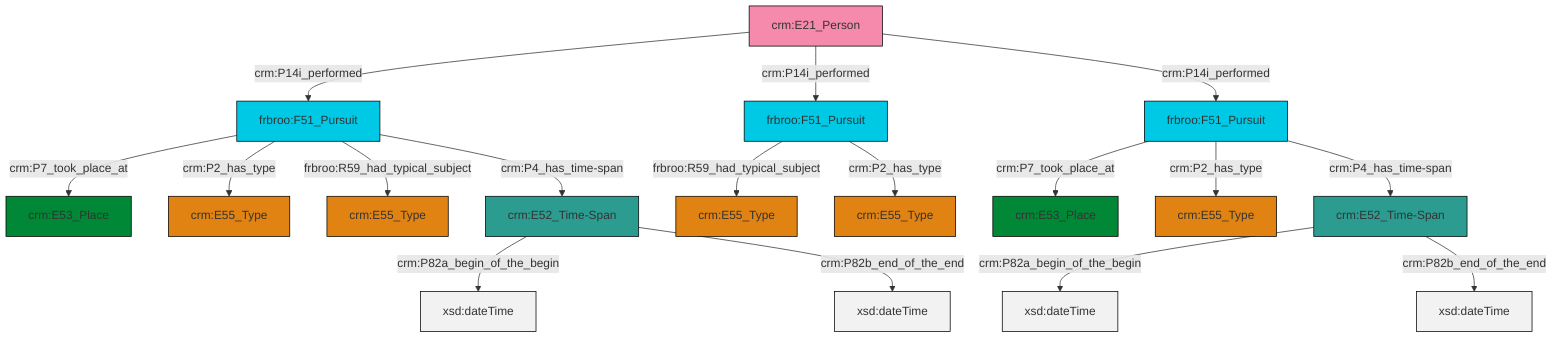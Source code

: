 graph TD
classDef Literal fill:#f2f2f2,stroke:#000000;
classDef CRM_Entity fill:#FFFFFF,stroke:#000000;
classDef Temporal_Entity fill:#00C9E6, stroke:#000000;
classDef Type fill:#E18312, stroke:#000000;
classDef Time-Span fill:#2C9C91, stroke:#000000;
classDef Appellation fill:#FFEB7F, stroke:#000000;
classDef Place fill:#008836, stroke:#000000;
classDef Persistent_Item fill:#B266B2, stroke:#000000;
classDef Conceptual_Object fill:#FFD700, stroke:#000000;
classDef Physical_Thing fill:#D2B48C, stroke:#000000;
classDef Actor fill:#f58aad, stroke:#000000;
classDef PC_Classes fill:#4ce600, stroke:#000000;
classDef Multi fill:#cccccc,stroke:#000000;

0["crm:E21_Person"]:::Actor -->|crm:P14i_performed| 1["frbroo:F51_Pursuit"]:::Temporal_Entity
6["frbroo:F51_Pursuit"]:::Temporal_Entity -->|crm:P7_took_place_at| 7["crm:E53_Place"]:::Place
1["frbroo:F51_Pursuit"]:::Temporal_Entity -->|crm:P7_took_place_at| 11["crm:E53_Place"]:::Place
4["frbroo:F51_Pursuit"]:::Temporal_Entity -->|frbroo:R59_had_typical_subject| 13["crm:E55_Type"]:::Type
14["crm:E52_Time-Span"]:::Time-Span -->|crm:P82a_begin_of_the_begin| 15[xsd:dateTime]:::Literal
2["crm:E52_Time-Span"]:::Time-Span -->|crm:P82a_begin_of_the_begin| 16[xsd:dateTime]:::Literal
1["frbroo:F51_Pursuit"]:::Temporal_Entity -->|crm:P2_has_type| 9["crm:E55_Type"]:::Type
6["frbroo:F51_Pursuit"]:::Temporal_Entity -->|crm:P2_has_type| 17["crm:E55_Type"]:::Type
1["frbroo:F51_Pursuit"]:::Temporal_Entity -->|frbroo:R59_had_typical_subject| 24["crm:E55_Type"]:::Type
1["frbroo:F51_Pursuit"]:::Temporal_Entity -->|crm:P4_has_time-span| 2["crm:E52_Time-Span"]:::Time-Span
0["crm:E21_Person"]:::Actor -->|crm:P14i_performed| 4["frbroo:F51_Pursuit"]:::Temporal_Entity
4["frbroo:F51_Pursuit"]:::Temporal_Entity -->|crm:P2_has_type| 19["crm:E55_Type"]:::Type
14["crm:E52_Time-Span"]:::Time-Span -->|crm:P82b_end_of_the_end| 26[xsd:dateTime]:::Literal
6["frbroo:F51_Pursuit"]:::Temporal_Entity -->|crm:P4_has_time-span| 14["crm:E52_Time-Span"]:::Time-Span
2["crm:E52_Time-Span"]:::Time-Span -->|crm:P82b_end_of_the_end| 29[xsd:dateTime]:::Literal
0["crm:E21_Person"]:::Actor -->|crm:P14i_performed| 6["frbroo:F51_Pursuit"]:::Temporal_Entity